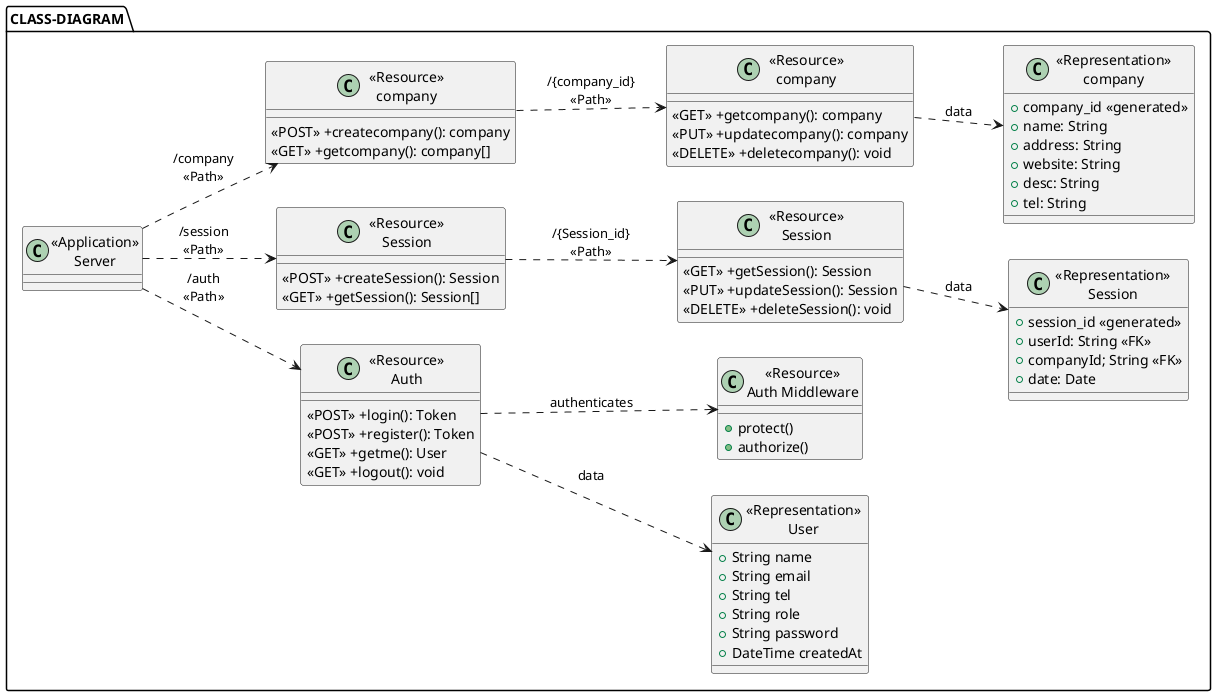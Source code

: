 @startuml
left to right direction
package "CLASS-DIAGRAM" {
    class "<<Application>>\nServer" as Server {}

    class "<<Representation>>\nUser" as UserModel {
        +String name
        +String email
        +String tel
        +String role
        +String password
        +DateTime createdAt
    }

    class "<<Representation>>\ncompany" as companyModel {
        + company_id <<generated>>
        + name: String
        + address: String
        + website: String
        + desc: String
        + tel: String
    }

    class "<<Representation>>\nSession" as SessionModel {
        + session_id <<generated>>
        + userId: String <<FK>>
        + companyId; String <<FK>>
        + date: Date
    }

    class "<<Resource>>\nAuth" as AuthController {
        <<POST>> +login(): Token
        <<POST>> +register(): Token
        <<GET>> +getme(): User
        <<GET>> +logout(): void
    }

    

    class "<<Resource>>\nSession" as SessionController {
        <<POST>> +createSession(): Session
        <<GET>> +getSession(): Session[]
    }

    class "<<Resource>>\nSession" as SessionController2 {
        <<GET>> +getSession(): Session
        <<PUT>> +updateSession(): Session
        <<DELETE>> +deleteSession(): void
    }


    class "<<Resource>>\ncompany" as companyController {
        <<POST>> +createcompany(): company
        <<GET>> +getcompany(): company[]
    }


    class "<<Resource>>\ncompany" as companyController2 {
        <<GET>> +getcompany(): company
        <<PUT>> +updatecompany(): company
        <<DELETE>> +deletecompany(): void
    }


    class "<<Resource>>\nAuth Middleware" as AuthMiddleware {
        +protect()
        +authorize()
    }


}

Server ..> AuthController : "/auth\n<<Path>>"
Server ..> SessionController : "/session\n<<Path>>"
Server ..> companyController : "/company\n<<Path>>"



AuthController ..> AuthMiddleware : "authenticates"

AuthController ..> UserModel : "data"

companyController ..> companyController2 : "/{company_id}\n<<Path>>"
companyController2 ..> companyModel : "data"


SessionController ..> SessionController2 : "/{Session_id}\n<<Path>>"
SessionController2 ..> SessionModel : "data"
@enduml